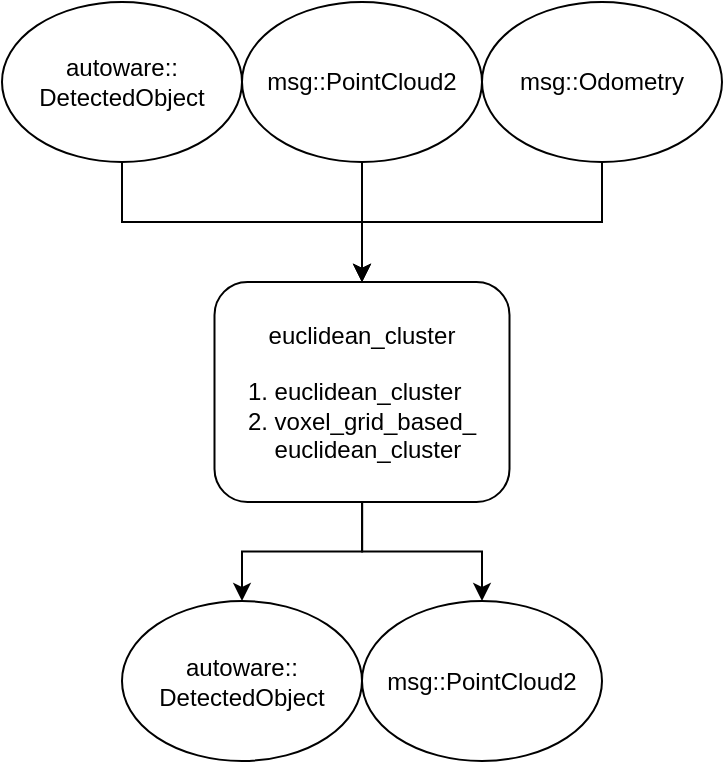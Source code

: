 <mxfile version="21.0.6" type="github">
  <diagram name="페이지-1" id="WdbPOWZgQCwgVUYRufdj">
    <mxGraphModel dx="1161" dy="631" grid="1" gridSize="10" guides="1" tooltips="1" connect="1" arrows="1" fold="1" page="1" pageScale="1" pageWidth="827" pageHeight="1169" math="0" shadow="0">
      <root>
        <mxCell id="0" />
        <mxCell id="1" parent="0" />
        <mxCell id="k63i88x8RMwJKloIp7tI-2" value="" style="endArrow=classic;html=1;rounded=0;exitX=0.5;exitY=1;exitDx=0;exitDy=0;" edge="1" parent="1">
          <mxGeometry width="50" height="50" relative="1" as="geometry">
            <mxPoint x="280" y="190" as="sourcePoint" />
            <mxPoint x="280" y="260" as="targetPoint" />
          </mxGeometry>
        </mxCell>
        <mxCell id="k63i88x8RMwJKloIp7tI-18" style="edgeStyle=orthogonalEdgeStyle;rounded=0;orthogonalLoop=1;jettySize=auto;html=1;entryX=0.5;entryY=0;entryDx=0;entryDy=0;" edge="1" parent="1" source="k63i88x8RMwJKloIp7tI-3" target="k63i88x8RMwJKloIp7tI-16">
          <mxGeometry relative="1" as="geometry" />
        </mxCell>
        <mxCell id="k63i88x8RMwJKloIp7tI-19" style="edgeStyle=orthogonalEdgeStyle;rounded=0;orthogonalLoop=1;jettySize=auto;html=1;entryX=0.5;entryY=0;entryDx=0;entryDy=0;" edge="1" parent="1" source="k63i88x8RMwJKloIp7tI-3" target="k63i88x8RMwJKloIp7tI-17">
          <mxGeometry relative="1" as="geometry" />
        </mxCell>
        <mxCell id="k63i88x8RMwJKloIp7tI-3" value="&lt;div style=&quot;&quot;&gt;&lt;span style=&quot;background-color: initial;&quot;&gt;euclidean_cluster&lt;/span&gt;&lt;/div&gt;&lt;br&gt;&lt;div style=&quot;text-align: left;&quot;&gt;1. euclidean_cluster&lt;/div&gt;&lt;div style=&quot;&quot;&gt;&lt;div style=&quot;text-align: left;&quot;&gt;&lt;span style=&quot;background-color: initial;&quot;&gt;2.&amp;nbsp;voxel_grid_based_&lt;/span&gt;&lt;/div&gt;&lt;span style=&quot;background-color: initial;&quot;&gt;&lt;div style=&quot;text-align: left;&quot;&gt;&lt;span style=&quot;background-color: initial;&quot;&gt;&amp;nbsp; &amp;nbsp; euclidean_cluster&lt;/span&gt;&lt;/div&gt;&lt;/span&gt;&lt;/div&gt;" style="rounded=1;whiteSpace=wrap;html=1;align=center;" vertex="1" parent="1">
          <mxGeometry x="206.25" y="260" width="147.5" height="110" as="geometry" />
        </mxCell>
        <mxCell id="k63i88x8RMwJKloIp7tI-4" value="msg::PointCloud2" style="ellipse;whiteSpace=wrap;html=1;" vertex="1" parent="1">
          <mxGeometry x="220" y="120" width="120" height="80" as="geometry" />
        </mxCell>
        <mxCell id="k63i88x8RMwJKloIp7tI-15" style="edgeStyle=orthogonalEdgeStyle;rounded=0;orthogonalLoop=1;jettySize=auto;html=1;entryX=0.5;entryY=0;entryDx=0;entryDy=0;" edge="1" parent="1" source="k63i88x8RMwJKloIp7tI-12" target="k63i88x8RMwJKloIp7tI-3">
          <mxGeometry relative="1" as="geometry" />
        </mxCell>
        <mxCell id="k63i88x8RMwJKloIp7tI-12" value="msg::Odometry" style="ellipse;whiteSpace=wrap;html=1;" vertex="1" parent="1">
          <mxGeometry x="340" y="120" width="120" height="80" as="geometry" />
        </mxCell>
        <mxCell id="k63i88x8RMwJKloIp7tI-14" style="edgeStyle=orthogonalEdgeStyle;rounded=0;orthogonalLoop=1;jettySize=auto;html=1;entryX=0.5;entryY=0;entryDx=0;entryDy=0;" edge="1" parent="1" source="k63i88x8RMwJKloIp7tI-13" target="k63i88x8RMwJKloIp7tI-3">
          <mxGeometry relative="1" as="geometry" />
        </mxCell>
        <mxCell id="k63i88x8RMwJKloIp7tI-13" value="autoware::&lt;br&gt;DetectedObject" style="ellipse;whiteSpace=wrap;html=1;" vertex="1" parent="1">
          <mxGeometry x="100" y="120" width="120" height="80" as="geometry" />
        </mxCell>
        <mxCell id="k63i88x8RMwJKloIp7tI-16" value="autoware::&lt;br&gt;DetectedObject" style="ellipse;whiteSpace=wrap;html=1;" vertex="1" parent="1">
          <mxGeometry x="160" y="419.5" width="120" height="80" as="geometry" />
        </mxCell>
        <mxCell id="k63i88x8RMwJKloIp7tI-17" value="msg::PointCloud2" style="ellipse;whiteSpace=wrap;html=1;" vertex="1" parent="1">
          <mxGeometry x="280" y="419.5" width="120" height="80" as="geometry" />
        </mxCell>
      </root>
    </mxGraphModel>
  </diagram>
</mxfile>

